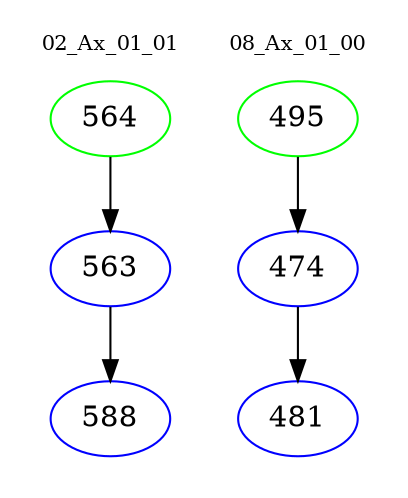 digraph{
subgraph cluster_0 {
color = white
label = "02_Ax_01_01";
fontsize=10;
T0_564 [label="564", color="green"]
T0_564 -> T0_563 [color="black"]
T0_563 [label="563", color="blue"]
T0_563 -> T0_588 [color="black"]
T0_588 [label="588", color="blue"]
}
subgraph cluster_1 {
color = white
label = "08_Ax_01_00";
fontsize=10;
T1_495 [label="495", color="green"]
T1_495 -> T1_474 [color="black"]
T1_474 [label="474", color="blue"]
T1_474 -> T1_481 [color="black"]
T1_481 [label="481", color="blue"]
}
}
